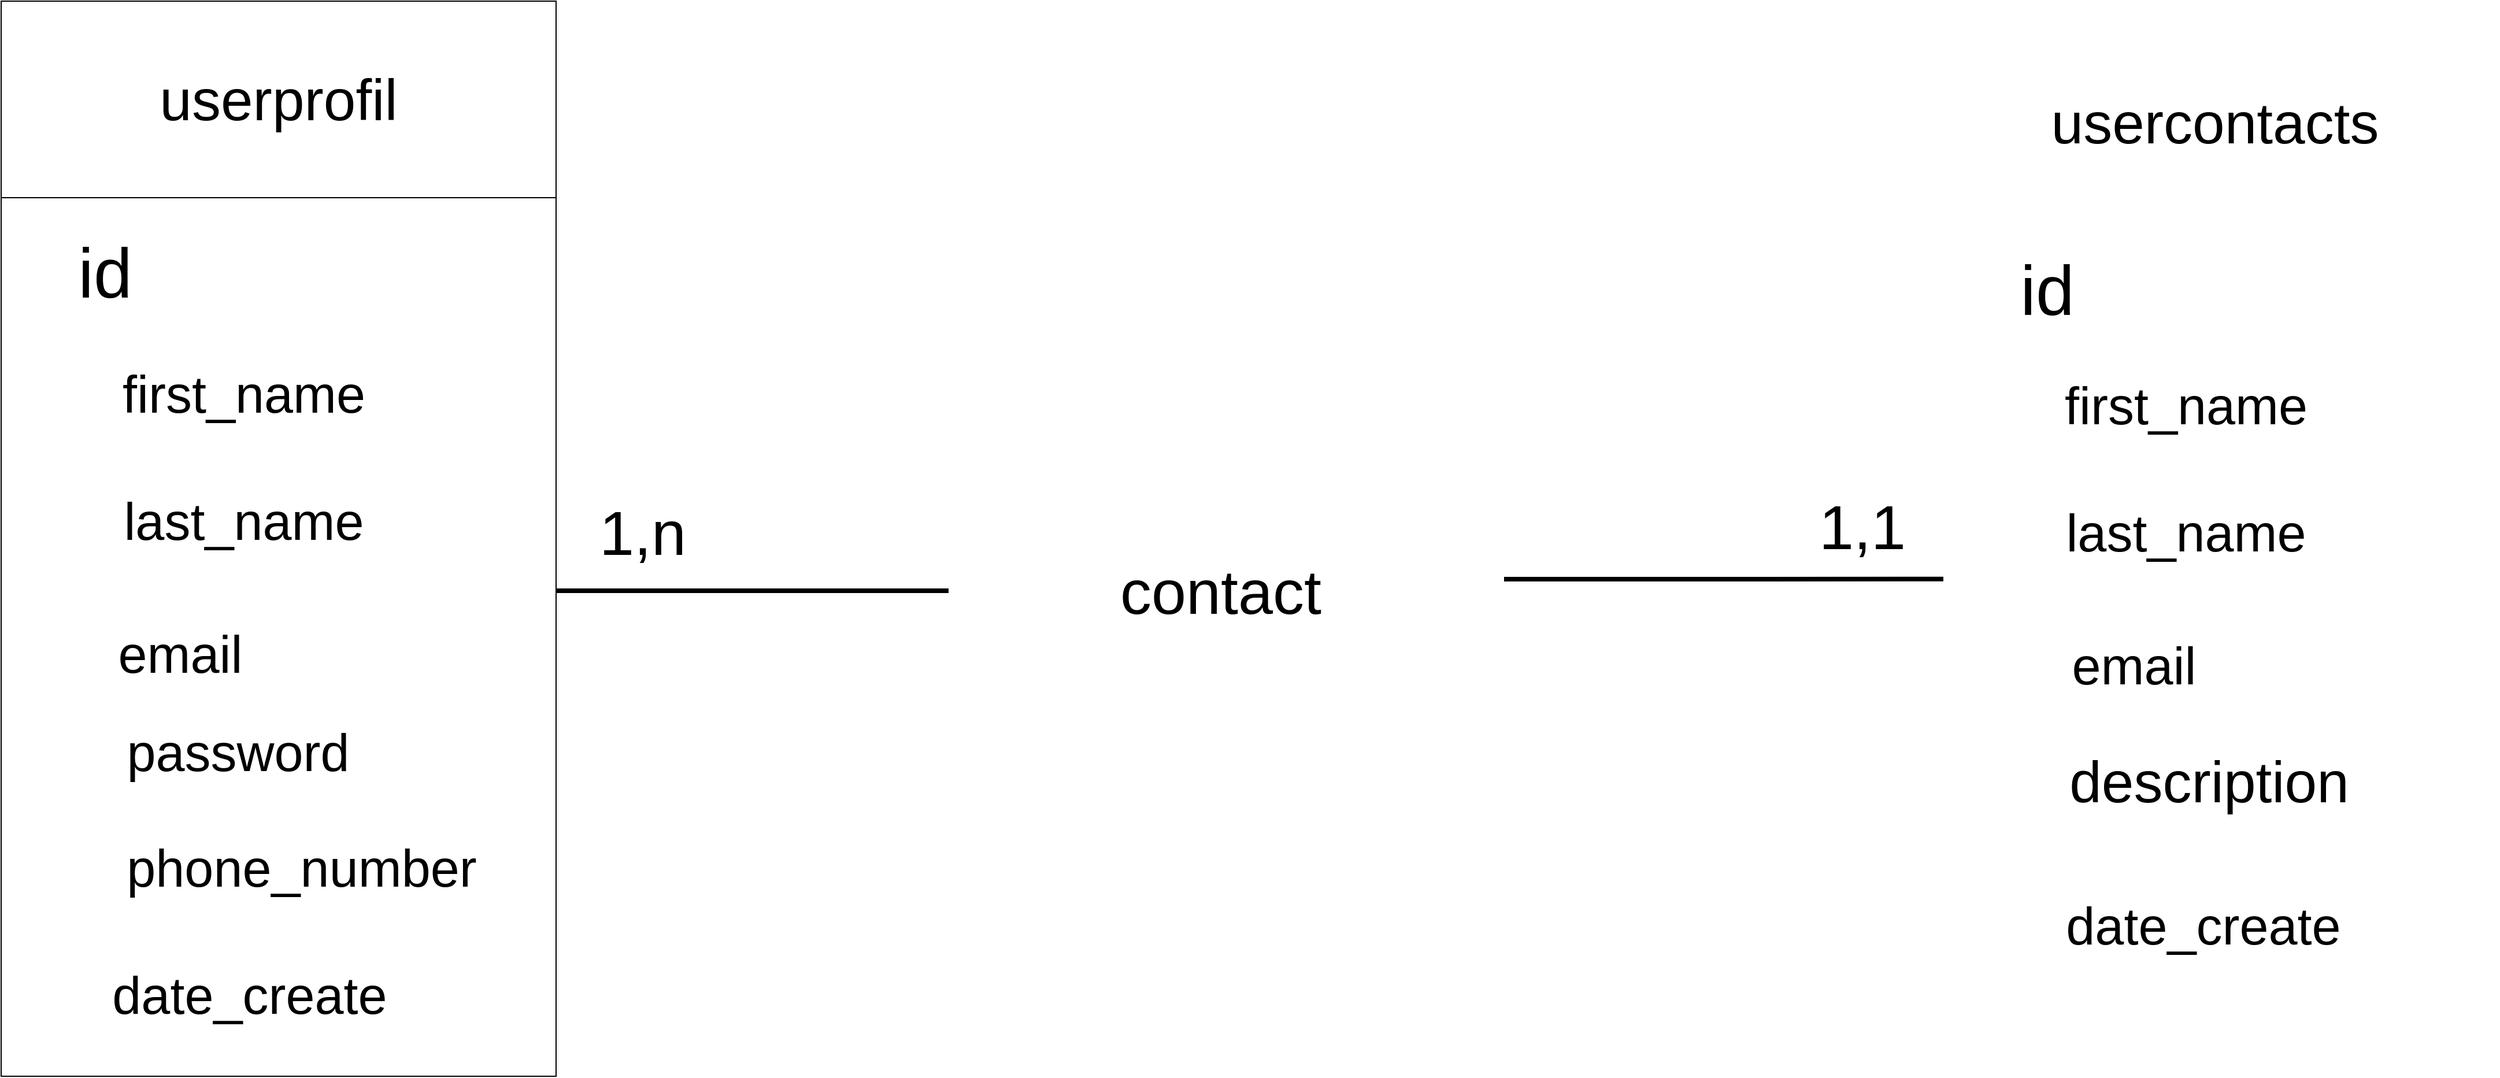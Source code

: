 <mxfile>
    <diagram id="pyP9LDdI3wstZk2pH43p" name="Page-1">
        <mxGraphModel dx="2333" dy="1798" grid="1" gridSize="10" guides="1" tooltips="1" connect="1" arrows="1" fold="1" page="1" pageScale="1" pageWidth="3300" pageHeight="2339" math="0" shadow="0">
            <root>
                <mxCell id="0"/>
                <mxCell id="1" parent="0"/>
                <mxCell id="2" value="" style="shape=table;startSize=0;container=1;collapsible=0;childLayout=tableLayout;fontSize=13;" vertex="1" parent="1">
                    <mxGeometry x="240" y="720" width="480" height="930" as="geometry"/>
                </mxCell>
                <mxCell id="3" value="" style="shape=tableRow;horizontal=0;startSize=0;swimlaneHead=0;swimlaneBody=0;top=0;left=0;bottom=0;right=0;collapsible=0;dropTarget=0;fillColor=none;points=[[0,0.5],[1,0.5]];portConstraint=eastwest;" vertex="1" parent="2">
                    <mxGeometry width="480" height="170" as="geometry"/>
                </mxCell>
                <mxCell id="4" value="&lt;span style=&quot;font-size: 50px;&quot;&gt;userprofil&lt;/span&gt;" style="shape=partialRectangle;html=1;whiteSpace=wrap;connectable=0;overflow=hidden;fillColor=none;top=0;left=0;bottom=0;right=0;pointerEvents=1;" vertex="1" parent="3">
                    <mxGeometry width="480" height="170" as="geometry">
                        <mxRectangle width="480" height="170" as="alternateBounds"/>
                    </mxGeometry>
                </mxCell>
                <mxCell id="5" value="" style="shape=tableRow;horizontal=0;startSize=0;swimlaneHead=0;swimlaneBody=0;top=0;left=0;bottom=0;right=0;collapsible=0;dropTarget=0;fillColor=none;points=[[0,0.5],[1,0.5]];portConstraint=eastwest;strokeColor=#FFFFFF;" vertex="1" parent="2">
                    <mxGeometry y="170" width="480" height="760" as="geometry"/>
                </mxCell>
                <mxCell id="6" value="" style="shape=partialRectangle;html=1;whiteSpace=wrap;connectable=0;overflow=hidden;fillColor=none;top=0;left=0;bottom=0;right=0;pointerEvents=1;" vertex="1" parent="5">
                    <mxGeometry width="480" height="760" as="geometry">
                        <mxRectangle width="480" height="760" as="alternateBounds"/>
                    </mxGeometry>
                </mxCell>
                <mxCell id="7" value="id" style="text;strokeColor=none;align=center;fillColor=none;html=1;verticalAlign=middle;whiteSpace=wrap;rounded=0;fontSize=60;" vertex="1" parent="1">
                    <mxGeometry x="300" y="940" width="60" height="30" as="geometry"/>
                </mxCell>
                <mxCell id="8" value="&lt;span style=&quot;font-size: 45px;&quot;&gt;first_name&lt;/span&gt;" style="text;strokeColor=none;align=center;fillColor=none;html=1;verticalAlign=middle;whiteSpace=wrap;rounded=0;fontSize=60;" vertex="1" parent="1">
                    <mxGeometry x="340" y="1030" width="220" height="50" as="geometry"/>
                </mxCell>
                <mxCell id="9" value="last_name" style="text;strokeColor=none;align=center;fillColor=none;html=1;verticalAlign=middle;whiteSpace=wrap;rounded=0;fontSize=45;" vertex="1" parent="1">
                    <mxGeometry x="330" y="1145" width="240" height="50" as="geometry"/>
                </mxCell>
                <mxCell id="10" value="email" style="text;strokeColor=none;align=center;fillColor=none;html=1;verticalAlign=middle;whiteSpace=wrap;rounded=0;fontSize=45;" vertex="1" parent="1">
                    <mxGeometry x="340" y="1260" width="110" height="50" as="geometry"/>
                </mxCell>
                <mxCell id="11" value="password" style="text;strokeColor=none;align=center;fillColor=none;html=1;verticalAlign=middle;whiteSpace=wrap;rounded=0;fontSize=45;" vertex="1" parent="1">
                    <mxGeometry x="340" y="1340" width="210" height="60" as="geometry"/>
                </mxCell>
                <mxCell id="12" value="phone_number" style="text;strokeColor=none;align=center;fillColor=none;html=1;verticalAlign=middle;whiteSpace=wrap;rounded=0;fontSize=45;" vertex="1" parent="1">
                    <mxGeometry x="340" y="1450" width="320" height="40" as="geometry"/>
                </mxCell>
                <mxCell id="13" value="date_create" style="text;strokeColor=none;align=center;fillColor=none;html=1;verticalAlign=middle;whiteSpace=wrap;rounded=0;fontSize=45;" vertex="1" parent="1">
                    <mxGeometry x="340" y="1550" width="230" height="60" as="geometry"/>
                </mxCell>
                <mxCell id="21" value="" style="shape=table;startSize=0;container=1;collapsible=0;childLayout=tableLayout;strokeColor=#FFFFFF;fontSize=45;" vertex="1" parent="1">
                    <mxGeometry x="1920" y="720" width="480" height="880" as="geometry"/>
                </mxCell>
                <mxCell id="22" value="" style="shape=tableRow;horizontal=0;startSize=0;swimlaneHead=0;swimlaneBody=0;top=0;left=0;bottom=0;right=0;collapsible=0;dropTarget=0;fillColor=none;points=[[0,0.5],[1,0.5]];portConstraint=eastwest;strokeColor=#FFFFFF;fontSize=45;" vertex="1" parent="21">
                    <mxGeometry width="480" height="180" as="geometry"/>
                </mxCell>
                <mxCell id="23" value="" style="shape=partialRectangle;html=1;whiteSpace=wrap;connectable=0;overflow=hidden;fillColor=none;top=0;left=0;bottom=0;right=0;pointerEvents=1;strokeColor=#FFFFFF;fontSize=45;" vertex="1" parent="22">
                    <mxGeometry width="480" height="180" as="geometry">
                        <mxRectangle width="480" height="180" as="alternateBounds"/>
                    </mxGeometry>
                </mxCell>
                <mxCell id="24" value="" style="shape=tableRow;horizontal=0;startSize=0;swimlaneHead=0;swimlaneBody=0;top=0;left=0;bottom=0;right=0;collapsible=0;dropTarget=0;fillColor=none;points=[[0,0.5],[1,0.5]];portConstraint=eastwest;strokeColor=#FFFFFF;fontSize=45;" vertex="1" parent="21">
                    <mxGeometry y="180" width="480" height="700" as="geometry"/>
                </mxCell>
                <mxCell id="25" value="" style="shape=partialRectangle;html=1;whiteSpace=wrap;connectable=0;overflow=hidden;fillColor=none;top=0;left=0;bottom=0;right=0;pointerEvents=1;strokeColor=#FFFFFF;fontSize=45;" vertex="1" parent="24">
                    <mxGeometry width="480" height="700" as="geometry">
                        <mxRectangle width="480" height="700" as="alternateBounds"/>
                    </mxGeometry>
                </mxCell>
                <mxCell id="26" value="&lt;font style=&quot;font-size: 50px;&quot;&gt;usercontacts&lt;/font&gt;" style="text;strokeColor=none;align=center;fillColor=none;html=1;verticalAlign=middle;whiteSpace=wrap;rounded=0;fontSize=45;" vertex="1" parent="1">
                    <mxGeometry x="2020" y="800" width="270" height="50" as="geometry"/>
                </mxCell>
                <mxCell id="27" value="id" style="text;strokeColor=none;align=center;fillColor=none;html=1;verticalAlign=middle;whiteSpace=wrap;rounded=0;fontSize=60;" vertex="1" parent="1">
                    <mxGeometry x="1980" y="950" width="60" height="40" as="geometry"/>
                </mxCell>
                <mxCell id="28" value="&lt;span style=&quot;font-size: 45px;&quot;&gt;first_name&lt;/span&gt;" style="text;strokeColor=none;align=center;fillColor=none;html=1;verticalAlign=middle;whiteSpace=wrap;rounded=0;fontSize=60;" vertex="1" parent="1">
                    <mxGeometry x="2020" y="1040" width="220" height="50" as="geometry"/>
                </mxCell>
                <mxCell id="29" value="last_name" style="text;strokeColor=none;align=center;fillColor=none;html=1;verticalAlign=middle;whiteSpace=wrap;rounded=0;fontSize=45;" vertex="1" parent="1">
                    <mxGeometry x="2010" y="1155" width="240" height="50" as="geometry"/>
                </mxCell>
                <mxCell id="30" value="email" style="text;strokeColor=none;align=center;fillColor=none;html=1;verticalAlign=middle;whiteSpace=wrap;rounded=0;fontSize=45;" vertex="1" parent="1">
                    <mxGeometry x="2030" y="1270" width="110" height="50" as="geometry"/>
                </mxCell>
                <mxCell id="31" value="description" style="text;strokeColor=none;align=center;fillColor=none;html=1;verticalAlign=middle;whiteSpace=wrap;rounded=0;fontSize=50;" vertex="1" parent="1">
                    <mxGeometry x="2020" y="1360" width="260" height="70" as="geometry"/>
                </mxCell>
                <mxCell id="32" value="date_create" style="text;strokeColor=none;align=center;fillColor=none;html=1;verticalAlign=middle;whiteSpace=wrap;rounded=0;fontSize=45;" vertex="1" parent="1">
                    <mxGeometry x="2030" y="1490" width="230" height="60" as="geometry"/>
                </mxCell>
                <mxCell id="34" value="" style="endArrow=none;html=1;fontSize=70;strokeWidth=4;" edge="1" parent="1">
                    <mxGeometry width="50" height="50" relative="1" as="geometry">
                        <mxPoint x="720" y="1230" as="sourcePoint"/>
                        <mxPoint x="1080" y="1230" as="targetPoint"/>
                    </mxGeometry>
                </mxCell>
                <mxCell id="36" value="" style="ellipse;whiteSpace=wrap;html=1;strokeColor=#FFFFFF;fontSize=70;" vertex="1" parent="1">
                    <mxGeometry x="1060" y="1110" width="480" height="240" as="geometry"/>
                </mxCell>
                <mxCell id="37" value="" style="endArrow=none;html=1;fontSize=70;strokeWidth=4;entryX=0;entryY=0.457;entryDx=0;entryDy=0;entryPerimeter=0;" edge="1" parent="1" target="24">
                    <mxGeometry width="50" height="50" relative="1" as="geometry">
                        <mxPoint x="1540" y="1220" as="sourcePoint"/>
                        <mxPoint x="1900" y="1220" as="targetPoint"/>
                        <Array as="points">
                            <mxPoint x="1730" y="1220"/>
                        </Array>
                    </mxGeometry>
                </mxCell>
                <mxCell id="38" value="&lt;span style=&quot;font-size: 54px;&quot;&gt;contact&lt;/span&gt;" style="text;strokeColor=none;align=center;fillColor=none;html=1;verticalAlign=middle;whiteSpace=wrap;rounded=0;fontSize=70;" vertex="1" parent="1">
                    <mxGeometry x="1180" y="1180" width="230" height="90" as="geometry"/>
                </mxCell>
                <mxCell id="39" value="1,n" style="text;strokeColor=none;align=center;fillColor=none;html=1;verticalAlign=middle;whiteSpace=wrap;rounded=0;fontSize=54;" vertex="1" parent="1">
                    <mxGeometry x="740" y="1150" width="110" height="60" as="geometry"/>
                </mxCell>
                <mxCell id="40" value="1,1" style="text;strokeColor=none;align=center;fillColor=none;html=1;verticalAlign=middle;whiteSpace=wrap;rounded=0;fontSize=54;" vertex="1" parent="1">
                    <mxGeometry x="1800" y="1145" width="100" height="60" as="geometry"/>
                </mxCell>
            </root>
        </mxGraphModel>
    </diagram>
</mxfile>